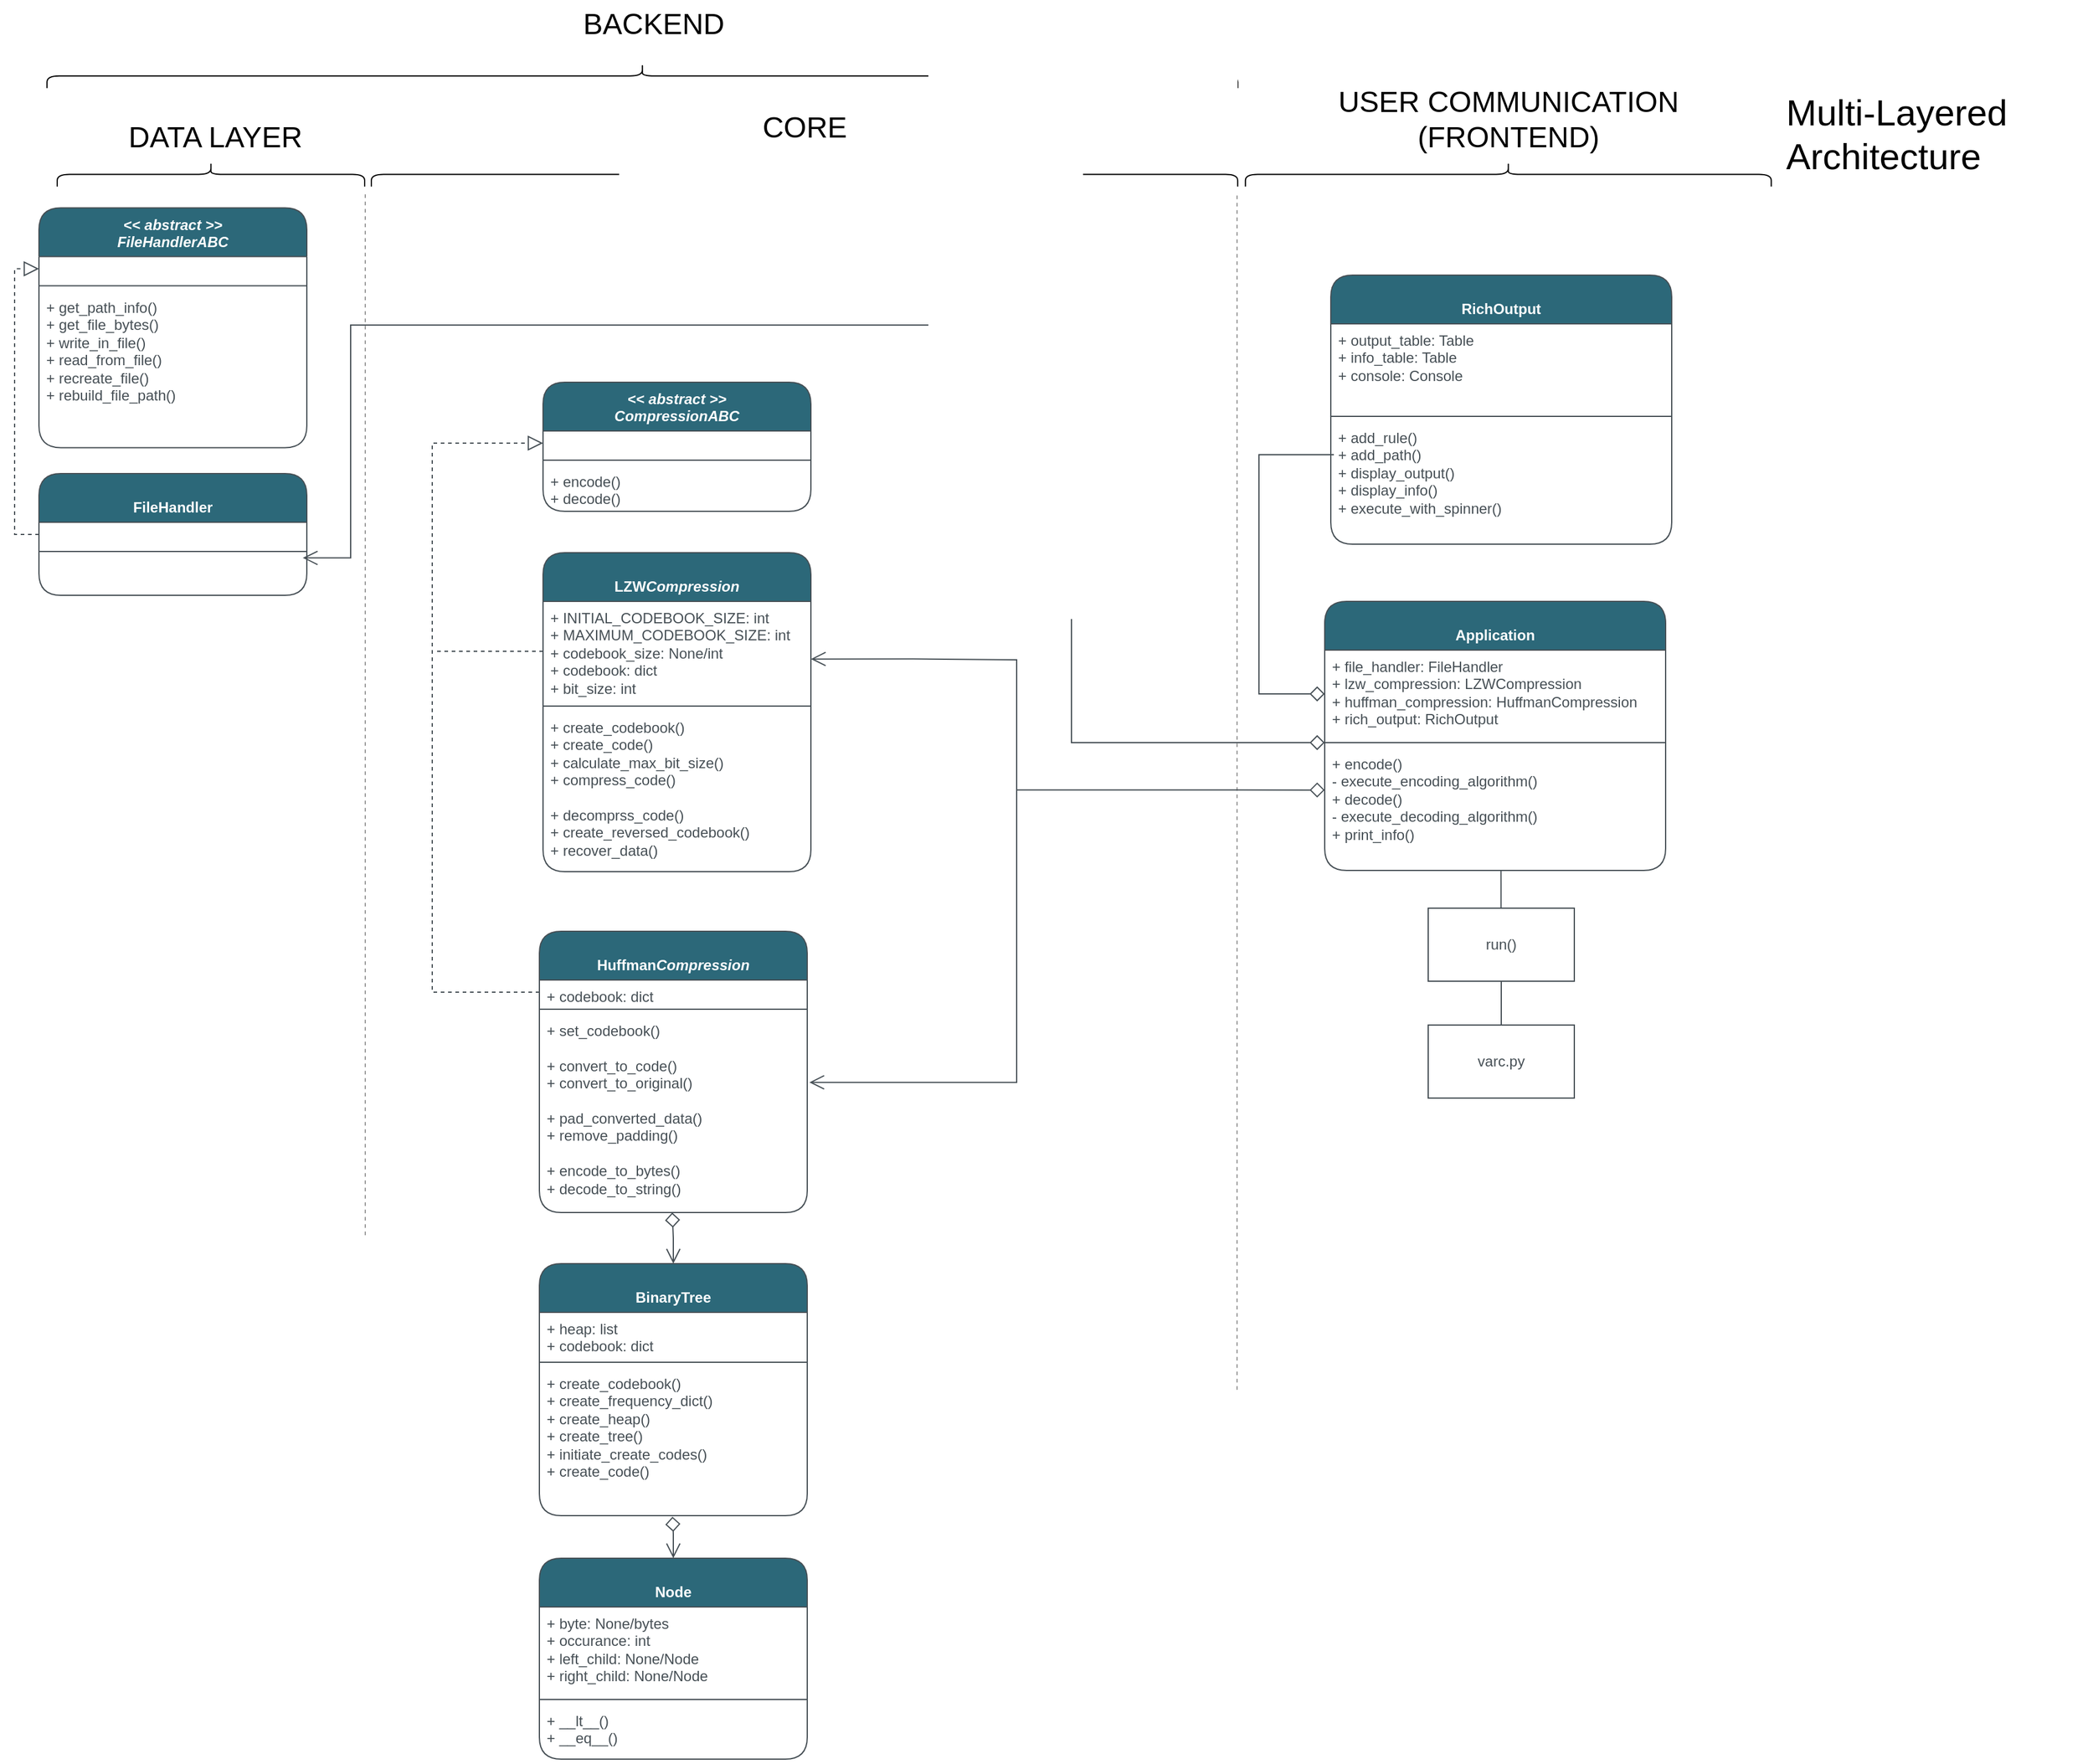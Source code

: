 <mxfile version="22.1.16" type="device">
  <diagram name="Page-1" id="dC8sB8LTiM5v0IOeK6bp">
    <mxGraphModel dx="4160" dy="1887" grid="0" gridSize="10" guides="1" tooltips="1" connect="1" arrows="1" fold="1" page="0" pageScale="1" pageWidth="850" pageHeight="1100" math="0" shadow="0">
      <root>
        <mxCell id="0" />
        <mxCell id="1" parent="0" />
        <mxCell id="yN8mX1wbEfo4K8Nz7WSZ-1" value="&lt;i&gt;&amp;lt;&amp;lt; abstract &amp;gt;&amp;gt;&lt;br&gt;CompressionABC&lt;/i&gt;" style="swimlane;fontStyle=1;align=center;verticalAlign=top;childLayout=stackLayout;horizontal=1;startSize=40;horizontalStack=0;resizeParent=1;resizeParentMax=0;resizeLast=0;collapsible=1;marginBottom=0;whiteSpace=wrap;html=1;strokeColor=#464F55;fontColor=#FFFFFF;fillColor=#2C6879;rounded=1;labelBackgroundColor=none;" parent="1" vertex="1">
          <mxGeometry x="-1382" y="142" width="220" height="106" as="geometry">
            <mxRectangle x="299" y="276" width="120" height="40" as="alternateBounds" />
          </mxGeometry>
        </mxCell>
        <mxCell id="yN8mX1wbEfo4K8Nz7WSZ-2" value="&amp;nbsp;" style="text;strokeColor=none;fillColor=none;align=left;verticalAlign=top;spacingLeft=4;spacingRight=4;overflow=hidden;rotatable=0;points=[[0,0.5],[1,0.5]];portConstraint=eastwest;whiteSpace=wrap;html=1;fontColor=#464F55;rounded=1;labelBackgroundColor=none;" parent="yN8mX1wbEfo4K8Nz7WSZ-1" vertex="1">
          <mxGeometry y="40" width="220" height="20" as="geometry" />
        </mxCell>
        <mxCell id="yN8mX1wbEfo4K8Nz7WSZ-3" value="" style="line;strokeWidth=1;fillColor=none;align=left;verticalAlign=middle;spacingTop=-1;spacingLeft=3;spacingRight=3;rotatable=0;labelPosition=right;points=[];portConstraint=eastwest;strokeColor=#464F55;fontColor=#1A1A1A;rounded=1;labelBackgroundColor=none;" parent="yN8mX1wbEfo4K8Nz7WSZ-1" vertex="1">
          <mxGeometry y="60" width="220" height="8" as="geometry" />
        </mxCell>
        <mxCell id="yN8mX1wbEfo4K8Nz7WSZ-4" value="+ encode()&lt;br&gt;+ decode()" style="text;strokeColor=none;fillColor=none;align=left;verticalAlign=top;spacingLeft=4;spacingRight=4;overflow=hidden;rotatable=0;points=[[0,0.5],[1,0.5]];portConstraint=eastwest;whiteSpace=wrap;html=1;fontColor=#464F55;rounded=1;labelBackgroundColor=none;" parent="yN8mX1wbEfo4K8Nz7WSZ-1" vertex="1">
          <mxGeometry y="68" width="220" height="38" as="geometry" />
        </mxCell>
        <mxCell id="yN8mX1wbEfo4K8Nz7WSZ-5" value="" style="endArrow=none;dashed=1;html=1;rounded=0;opacity=40;" parent="1" edge="1">
          <mxGeometry width="50" height="50" relative="1" as="geometry">
            <mxPoint x="-1528" y="1016.62" as="sourcePoint" />
            <mxPoint x="-1528" y="-13.38" as="targetPoint" />
          </mxGeometry>
        </mxCell>
        <mxCell id="yN8mX1wbEfo4K8Nz7WSZ-6" value="" style="endArrow=none;dashed=1;html=1;rounded=0;opacity=40;" parent="1" edge="1">
          <mxGeometry width="50" height="50" relative="1" as="geometry">
            <mxPoint x="-812" y="969.62" as="sourcePoint" />
            <mxPoint x="-812" y="-13.38" as="targetPoint" />
          </mxGeometry>
        </mxCell>
        <mxCell id="yN8mX1wbEfo4K8Nz7WSZ-11" value="&lt;br&gt;LZW&lt;i style=&quot;border-color: var(--border-color);&quot;&gt;Compression&lt;/i&gt;" style="swimlane;fontStyle=1;align=center;verticalAlign=top;childLayout=stackLayout;horizontal=1;startSize=40;horizontalStack=0;resizeParent=1;resizeParentMax=0;resizeLast=0;collapsible=1;marginBottom=0;whiteSpace=wrap;html=1;strokeColor=#464F55;fontColor=#FFFFFF;fillColor=#2C6879;rounded=1;labelBackgroundColor=none;" parent="1" vertex="1">
          <mxGeometry x="-1382" y="282" width="220" height="262" as="geometry">
            <mxRectangle x="299" y="276" width="120" height="40" as="alternateBounds" />
          </mxGeometry>
        </mxCell>
        <mxCell id="yN8mX1wbEfo4K8Nz7WSZ-30" style="edgeStyle=orthogonalEdgeStyle;rounded=0;orthogonalLoop=1;jettySize=auto;html=1;exitX=0;exitY=0.5;exitDx=0;exitDy=0;endArrow=none;endFill=0;dashed=1;strokeColor=#464F55;" parent="yN8mX1wbEfo4K8Nz7WSZ-11" source="yN8mX1wbEfo4K8Nz7WSZ-12" edge="1">
          <mxGeometry relative="1" as="geometry">
            <mxPoint x="-88" y="81" as="targetPoint" />
          </mxGeometry>
        </mxCell>
        <mxCell id="YMNnF1_kSBJPY39AivQV-12" style="edgeStyle=orthogonalEdgeStyle;rounded=0;orthogonalLoop=1;jettySize=auto;html=1;exitX=1;exitY=0.577;exitDx=0;exitDy=0;endArrow=none;endFill=0;endSize=10;startSize=10;startArrow=open;startFill=0;exitPerimeter=0;strokeColor=#464F55;" parent="yN8mX1wbEfo4K8Nz7WSZ-11" source="yN8mX1wbEfo4K8Nz7WSZ-12" edge="1">
          <mxGeometry relative="1" as="geometry">
            <mxPoint x="389" y="195" as="targetPoint" />
            <Array as="points">
              <mxPoint x="304" y="87" />
              <mxPoint x="389" y="88" />
            </Array>
          </mxGeometry>
        </mxCell>
        <mxCell id="yN8mX1wbEfo4K8Nz7WSZ-12" value="+&amp;nbsp;INITIAL_CODEBOOK_SIZE: int&lt;br&gt;+&amp;nbsp;MAXIMUM_CODEBOOK_SIZE: int&lt;br&gt;+&amp;nbsp;codebook_size: None/int&lt;br&gt;+&amp;nbsp;codebook: dict&lt;br&gt;+ bit_size: int" style="text;strokeColor=none;fillColor=none;align=left;verticalAlign=top;spacingLeft=4;spacingRight=4;overflow=hidden;rotatable=0;points=[[0,0.5],[1,0.5]];portConstraint=eastwest;whiteSpace=wrap;html=1;fontColor=#464F55;rounded=1;labelBackgroundColor=none;" parent="yN8mX1wbEfo4K8Nz7WSZ-11" vertex="1">
          <mxGeometry y="40" width="220" height="82" as="geometry" />
        </mxCell>
        <mxCell id="yN8mX1wbEfo4K8Nz7WSZ-13" value="" style="line;strokeWidth=1;fillColor=none;align=left;verticalAlign=middle;spacingTop=-1;spacingLeft=3;spacingRight=3;rotatable=0;labelPosition=right;points=[];portConstraint=eastwest;strokeColor=#464F55;fontColor=#1A1A1A;rounded=1;labelBackgroundColor=none;" parent="yN8mX1wbEfo4K8Nz7WSZ-11" vertex="1">
          <mxGeometry y="122" width="220" height="8" as="geometry" />
        </mxCell>
        <mxCell id="yN8mX1wbEfo4K8Nz7WSZ-14" value="+ create_codebook()&lt;br&gt;+ create_code()&lt;br&gt;+ calculate_max_bit_size()&lt;br&gt;+ compress_code()&lt;br&gt;&lt;br&gt;+ decomprss_code()&lt;br&gt;+ create_reversed_codebook()&lt;br&gt;+ recover_data()" style="text;strokeColor=none;fillColor=none;align=left;verticalAlign=top;spacingLeft=4;spacingRight=4;overflow=hidden;rotatable=0;points=[[0,0.5],[1,0.5]];portConstraint=eastwest;whiteSpace=wrap;html=1;fontColor=#464F55;rounded=1;labelBackgroundColor=none;" parent="yN8mX1wbEfo4K8Nz7WSZ-11" vertex="1">
          <mxGeometry y="130" width="220" height="132" as="geometry" />
        </mxCell>
        <mxCell id="yN8mX1wbEfo4K8Nz7WSZ-29" style="edgeStyle=orthogonalEdgeStyle;rounded=0;orthogonalLoop=1;jettySize=auto;html=1;entryX=0;entryY=0.5;entryDx=0;entryDy=0;exitX=0;exitY=0.5;exitDx=0;exitDy=0;endArrow=block;endFill=0;dashed=1;endSize=10;startSize=10;strokeColor=#464F55;" parent="1" source="yN8mX1wbEfo4K8Nz7WSZ-16" target="yN8mX1wbEfo4K8Nz7WSZ-2" edge="1">
          <mxGeometry relative="1" as="geometry">
            <Array as="points">
              <mxPoint x="-1473" y="643" />
              <mxPoint x="-1473" y="192" />
            </Array>
          </mxGeometry>
        </mxCell>
        <mxCell id="yN8mX1wbEfo4K8Nz7WSZ-15" value="&lt;br&gt;Huffman&lt;i style=&quot;border-color: var(--border-color);&quot;&gt;Compression&lt;/i&gt;" style="swimlane;fontStyle=1;align=center;verticalAlign=top;childLayout=stackLayout;horizontal=1;startSize=40;horizontalStack=0;resizeParent=1;resizeParentMax=0;resizeLast=0;collapsible=1;marginBottom=0;whiteSpace=wrap;html=1;strokeColor=#464F55;fontColor=#FFFFFF;fillColor=#2C6879;rounded=1;labelBackgroundColor=none;" parent="1" vertex="1">
          <mxGeometry x="-1385" y="593" width="220" height="231" as="geometry">
            <mxRectangle x="299" y="276" width="120" height="40" as="alternateBounds" />
          </mxGeometry>
        </mxCell>
        <mxCell id="yN8mX1wbEfo4K8Nz7WSZ-16" value="+ codebook: dict" style="text;strokeColor=none;fillColor=none;align=left;verticalAlign=top;spacingLeft=4;spacingRight=4;overflow=hidden;rotatable=0;points=[[0,0.5],[1,0.5]];portConstraint=eastwest;whiteSpace=wrap;html=1;fontColor=#464F55;rounded=1;labelBackgroundColor=none;" parent="yN8mX1wbEfo4K8Nz7WSZ-15" vertex="1">
          <mxGeometry y="40" width="220" height="20" as="geometry" />
        </mxCell>
        <mxCell id="yN8mX1wbEfo4K8Nz7WSZ-17" value="" style="line;strokeWidth=1;fillColor=none;align=left;verticalAlign=middle;spacingTop=-1;spacingLeft=3;spacingRight=3;rotatable=0;labelPosition=right;points=[];portConstraint=eastwest;strokeColor=#464F55;fontColor=#1A1A1A;rounded=1;labelBackgroundColor=none;" parent="yN8mX1wbEfo4K8Nz7WSZ-15" vertex="1">
          <mxGeometry y="60" width="220" height="8" as="geometry" />
        </mxCell>
        <mxCell id="yN8mX1wbEfo4K8Nz7WSZ-18" value="+&amp;nbsp;set_codebook()&lt;br&gt;&lt;br&gt;+&amp;nbsp;convert_to_code()&lt;br&gt;+&amp;nbsp;convert_to_original()&lt;br&gt;&lt;br&gt;+&amp;nbsp;pad_converted_data()&lt;br&gt;+&amp;nbsp;remove_padding()&lt;br&gt;&lt;br&gt;+ encode_to_bytes()&lt;br&gt;+&amp;nbsp;decode_to_string()" style="text;strokeColor=none;fillColor=none;align=left;verticalAlign=top;spacingLeft=4;spacingRight=4;overflow=hidden;rotatable=0;points=[[0,0.5],[1,0.5]];portConstraint=eastwest;whiteSpace=wrap;html=1;fontColor=#464F55;rounded=1;labelBackgroundColor=none;" parent="yN8mX1wbEfo4K8Nz7WSZ-15" vertex="1">
          <mxGeometry y="68" width="220" height="163" as="geometry" />
        </mxCell>
        <mxCell id="yN8mX1wbEfo4K8Nz7WSZ-33" value="&lt;br&gt;FileHandler" style="swimlane;fontStyle=1;align=center;verticalAlign=top;childLayout=stackLayout;horizontal=1;startSize=40;horizontalStack=0;resizeParent=1;resizeParentMax=0;resizeLast=0;collapsible=1;marginBottom=0;whiteSpace=wrap;html=1;strokeColor=#464F55;fontColor=#FFFFFF;fillColor=#2C6879;rounded=1;labelBackgroundColor=none;" parent="1" vertex="1">
          <mxGeometry x="-1796" y="217" width="220" height="100" as="geometry">
            <mxRectangle x="299" y="276" width="120" height="40" as="alternateBounds" />
          </mxGeometry>
        </mxCell>
        <mxCell id="yN8mX1wbEfo4K8Nz7WSZ-34" value="&amp;nbsp;" style="text;strokeColor=none;fillColor=none;align=left;verticalAlign=top;spacingLeft=4;spacingRight=4;overflow=hidden;rotatable=0;points=[[0,0.5],[1,0.5]];portConstraint=eastwest;whiteSpace=wrap;html=1;fontColor=#464F55;rounded=1;labelBackgroundColor=none;" parent="yN8mX1wbEfo4K8Nz7WSZ-33" vertex="1">
          <mxGeometry y="40" width="220" height="20" as="geometry" />
        </mxCell>
        <mxCell id="yN8mX1wbEfo4K8Nz7WSZ-35" value="" style="line;strokeWidth=1;fillColor=none;align=left;verticalAlign=middle;spacingTop=-1;spacingLeft=3;spacingRight=3;rotatable=0;labelPosition=right;points=[];portConstraint=eastwest;strokeColor=#464F55;fontColor=#1A1A1A;rounded=1;labelBackgroundColor=none;" parent="yN8mX1wbEfo4K8Nz7WSZ-33" vertex="1">
          <mxGeometry y="60" width="220" height="8" as="geometry" />
        </mxCell>
        <mxCell id="yN8mX1wbEfo4K8Nz7WSZ-36" value="&amp;nbsp;" style="text;strokeColor=none;fillColor=none;align=left;verticalAlign=top;spacingLeft=4;spacingRight=4;overflow=hidden;rotatable=0;points=[[0,0.5],[1,0.5]];portConstraint=eastwest;whiteSpace=wrap;html=1;fontColor=#464F55;rounded=1;labelBackgroundColor=none;" parent="yN8mX1wbEfo4K8Nz7WSZ-33" vertex="1">
          <mxGeometry y="68" width="220" height="32" as="geometry" />
        </mxCell>
        <mxCell id="aZK4S6DxadD1nDz1rjE1-4" style="edgeStyle=orthogonalEdgeStyle;rounded=0;orthogonalLoop=1;jettySize=auto;html=1;entryX=0.5;entryY=1;entryDx=0;entryDy=0;endArrow=none;endFill=0;strokeColor=#464F55;" edge="1" parent="1" source="yN8mX1wbEfo4K8Nz7WSZ-63" target="aZK4S6DxadD1nDz1rjE1-1">
          <mxGeometry relative="1" as="geometry" />
        </mxCell>
        <mxCell id="yN8mX1wbEfo4K8Nz7WSZ-63" value="&lt;font color=&quot;#464f55&quot;&gt;varc.py&lt;/font&gt;" style="rounded=0;whiteSpace=wrap;html=1;strokeColor=#464F55;" parent="1" vertex="1">
          <mxGeometry x="-655" y="670" width="120" height="60" as="geometry" />
        </mxCell>
        <mxCell id="yN8mX1wbEfo4K8Nz7WSZ-74" value="&lt;span style=&quot;font-size: 24px;&quot;&gt;DATA LAYER&lt;/span&gt;" style="text;html=1;strokeColor=none;fillColor=none;align=center;verticalAlign=middle;whiteSpace=wrap;rounded=0;" parent="1" vertex="1">
          <mxGeometry x="-1756" y="-78.75" width="210" height="40" as="geometry" />
        </mxCell>
        <mxCell id="yN8mX1wbEfo4K8Nz7WSZ-75" value="" style="shape=curlyBracket;whiteSpace=wrap;html=1;rounded=1;flipH=1;labelPosition=right;verticalLabelPosition=middle;align=left;verticalAlign=middle;rotation=-90;" parent="1" vertex="1">
          <mxGeometry x="-1664.75" y="-155" width="20" height="252.5" as="geometry" />
        </mxCell>
        <mxCell id="yN8mX1wbEfo4K8Nz7WSZ-76" value="&lt;span style=&quot;font-size: 24px;&quot;&gt;CORE&lt;/span&gt;" style="text;html=1;strokeColor=none;fillColor=none;align=center;verticalAlign=middle;whiteSpace=wrap;rounded=0;" parent="1" vertex="1">
          <mxGeometry x="-1272.23" y="-87" width="210" height="40" as="geometry" />
        </mxCell>
        <mxCell id="yN8mX1wbEfo4K8Nz7WSZ-77" value="" style="shape=curlyBracket;whiteSpace=wrap;html=1;rounded=1;flipH=1;labelPosition=right;verticalLabelPosition=middle;align=left;verticalAlign=middle;rotation=-90;" parent="1" vertex="1">
          <mxGeometry x="-1177.23" y="-384.51" width="20" height="711.55" as="geometry" />
        </mxCell>
        <mxCell id="yN8mX1wbEfo4K8Nz7WSZ-78" value="&lt;span style=&quot;font-size: 24px;&quot;&gt;USER COMMUNICATION&lt;br&gt;(FRONTEND)&lt;br&gt;&lt;/span&gt;" style="text;html=1;strokeColor=none;fillColor=none;align=center;verticalAlign=middle;whiteSpace=wrap;rounded=0;" parent="1" vertex="1">
          <mxGeometry x="-746.34" y="-94" width="314.31" height="40" as="geometry" />
        </mxCell>
        <mxCell id="yN8mX1wbEfo4K8Nz7WSZ-79" value="" style="shape=curlyBracket;whiteSpace=wrap;html=1;rounded=1;flipH=1;labelPosition=right;verticalLabelPosition=middle;align=left;verticalAlign=middle;rotation=-90;" parent="1" vertex="1">
          <mxGeometry x="-599.19" y="-244.7" width="20" height="431.88" as="geometry" />
        </mxCell>
        <mxCell id="yN8mX1wbEfo4K8Nz7WSZ-80" value="&lt;span style=&quot;font-size: 24px;&quot;&gt;BACKEND&lt;/span&gt;" style="text;html=1;strokeColor=none;fillColor=none;align=center;verticalAlign=middle;whiteSpace=wrap;rounded=0;" parent="1" vertex="1">
          <mxGeometry x="-1396" y="-172" width="210" height="40" as="geometry" />
        </mxCell>
        <mxCell id="yN8mX1wbEfo4K8Nz7WSZ-81" value="" style="shape=curlyBracket;whiteSpace=wrap;html=1;rounded=1;flipH=1;labelPosition=right;verticalLabelPosition=middle;align=left;verticalAlign=middle;rotation=-90;" parent="1" vertex="1">
          <mxGeometry x="-1310.38" y="-598.63" width="20" height="978" as="geometry" />
        </mxCell>
        <mxCell id="YMNnF1_kSBJPY39AivQV-1" value="&lt;br&gt;Application" style="swimlane;fontStyle=1;align=center;verticalAlign=top;childLayout=stackLayout;horizontal=1;startSize=40;horizontalStack=0;resizeParent=1;resizeParentMax=0;resizeLast=0;collapsible=1;marginBottom=0;whiteSpace=wrap;html=1;strokeColor=#464F55;fontColor=#FFFFFF;fillColor=#2C6879;rounded=1;labelBackgroundColor=none;" parent="1" vertex="1">
          <mxGeometry x="-740" y="322" width="280" height="221" as="geometry">
            <mxRectangle x="299" y="276" width="120" height="40" as="alternateBounds" />
          </mxGeometry>
        </mxCell>
        <mxCell id="YMNnF1_kSBJPY39AivQV-2" value="+&amp;nbsp;file_handler: FileHandler&lt;br&gt;+ lzw_compression: LZWCompression&lt;br&gt;+ huffman_compression: HuffmanCompression&lt;br&gt;+ rich_output: RichOutput" style="text;strokeColor=none;fillColor=none;align=left;verticalAlign=top;spacingLeft=4;spacingRight=4;overflow=hidden;rotatable=0;points=[[0,0.5],[1,0.5]];portConstraint=eastwest;whiteSpace=wrap;html=1;fontColor=#464F55;rounded=1;labelBackgroundColor=none;" parent="YMNnF1_kSBJPY39AivQV-1" vertex="1">
          <mxGeometry y="40" width="280" height="72" as="geometry" />
        </mxCell>
        <mxCell id="YMNnF1_kSBJPY39AivQV-3" value="" style="line;strokeWidth=1;fillColor=none;align=left;verticalAlign=middle;spacingTop=-1;spacingLeft=3;spacingRight=3;rotatable=0;labelPosition=right;points=[];portConstraint=eastwest;strokeColor=#464F55;fontColor=#1A1A1A;rounded=1;labelBackgroundColor=none;" parent="YMNnF1_kSBJPY39AivQV-1" vertex="1">
          <mxGeometry y="112" width="280" height="8" as="geometry" />
        </mxCell>
        <mxCell id="YMNnF1_kSBJPY39AivQV-4" value="+ encode()&lt;br&gt;- execute_encoding_algorithm()&lt;br&gt;+ decode()&lt;br&gt;-&amp;nbsp;execute_decoding_algorithm()&lt;br&gt;+ print_info()" style="text;strokeColor=none;fillColor=none;align=left;verticalAlign=top;spacingLeft=4;spacingRight=4;overflow=hidden;rotatable=0;points=[[0,0.5],[1,0.5]];portConstraint=eastwest;whiteSpace=wrap;html=1;fontColor=#464F55;rounded=1;labelBackgroundColor=none;" parent="YMNnF1_kSBJPY39AivQV-1" vertex="1">
          <mxGeometry y="120" width="280" height="101" as="geometry" />
        </mxCell>
        <mxCell id="YMNnF1_kSBJPY39AivQV-15" style="edgeStyle=orthogonalEdgeStyle;rounded=0;orthogonalLoop=1;jettySize=auto;html=1;endArrow=diamond;endFill=0;endSize=10;startSize=10;startArrow=open;startFill=0;exitX=0.985;exitY=0.04;exitDx=0;exitDy=0;exitPerimeter=0;strokeColor=#464F55;" parent="1" source="yN8mX1wbEfo4K8Nz7WSZ-36" edge="1">
          <mxGeometry relative="1" as="geometry">
            <Array as="points">
              <mxPoint x="-1540" y="286" />
              <mxPoint x="-1540" y="95" />
              <mxPoint x="-948" y="95" />
              <mxPoint x="-948" y="438" />
            </Array>
            <mxPoint x="-740" y="438" as="targetPoint" />
          </mxGeometry>
        </mxCell>
        <mxCell id="YMNnF1_kSBJPY39AivQV-16" value="Multi-Layered&#xa;Architecture" style="text;whiteSpace=wrap;fontSize=30;" parent="1" vertex="1">
          <mxGeometry x="-363" y="-104.12" width="253" height="90.75" as="geometry" />
        </mxCell>
        <mxCell id="YMNnF1_kSBJPY39AivQV-20" value="&lt;i style=&quot;border-color: var(--border-color);&quot;&gt;&amp;lt;&amp;lt; abstract &amp;gt;&amp;gt;&lt;/i&gt;&lt;br&gt;&lt;i&gt;FileHandlerABC&lt;/i&gt;" style="swimlane;fontStyle=1;align=center;verticalAlign=top;childLayout=stackLayout;horizontal=1;startSize=40;horizontalStack=0;resizeParent=1;resizeParentMax=0;resizeLast=0;collapsible=1;marginBottom=0;whiteSpace=wrap;html=1;strokeColor=#464F55;fontColor=#FFFFFF;fillColor=#2C6879;rounded=1;labelBackgroundColor=none;" parent="1" vertex="1">
          <mxGeometry x="-1796" y="-1.25" width="220" height="197" as="geometry">
            <mxRectangle x="299" y="276" width="120" height="40" as="alternateBounds" />
          </mxGeometry>
        </mxCell>
        <mxCell id="YMNnF1_kSBJPY39AivQV-21" value="&amp;nbsp;" style="text;strokeColor=none;fillColor=none;align=left;verticalAlign=top;spacingLeft=4;spacingRight=4;overflow=hidden;rotatable=0;points=[[0,0.5],[1,0.5]];portConstraint=eastwest;whiteSpace=wrap;html=1;fontColor=#464F55;rounded=1;labelBackgroundColor=none;" parent="YMNnF1_kSBJPY39AivQV-20" vertex="1">
          <mxGeometry y="40" width="220" height="20" as="geometry" />
        </mxCell>
        <mxCell id="YMNnF1_kSBJPY39AivQV-22" value="" style="line;strokeWidth=1;fillColor=none;align=left;verticalAlign=middle;spacingTop=-1;spacingLeft=3;spacingRight=3;rotatable=0;labelPosition=right;points=[];portConstraint=eastwest;strokeColor=#464F55;fontColor=#1A1A1A;rounded=1;labelBackgroundColor=none;" parent="YMNnF1_kSBJPY39AivQV-20" vertex="1">
          <mxGeometry y="60" width="220" height="8" as="geometry" />
        </mxCell>
        <mxCell id="YMNnF1_kSBJPY39AivQV-23" value="+&amp;nbsp;get_path_info()&lt;br&gt;+ get_file_bytes()&lt;br&gt;+ write_in_file()&lt;br&gt;+ read_from_file()&lt;br&gt;+ recreate_file()&lt;br&gt;+ rebuild_file_path()" style="text;strokeColor=none;fillColor=none;align=left;verticalAlign=top;spacingLeft=4;spacingRight=4;overflow=hidden;rotatable=0;points=[[0,0.5],[1,0.5]];portConstraint=eastwest;whiteSpace=wrap;html=1;fontColor=#464F55;rounded=1;labelBackgroundColor=none;" parent="YMNnF1_kSBJPY39AivQV-20" vertex="1">
          <mxGeometry y="68" width="220" height="129" as="geometry" />
        </mxCell>
        <mxCell id="YMNnF1_kSBJPY39AivQV-24" style="edgeStyle=orthogonalEdgeStyle;rounded=0;orthogonalLoop=1;jettySize=auto;html=1;exitX=0;exitY=0.5;exitDx=0;exitDy=0;entryX=0;entryY=0.5;entryDx=0;entryDy=0;endArrow=block;endFill=0;dashed=1;endSize=10;startSize=10;strokeColor=#464F55;" parent="1" source="yN8mX1wbEfo4K8Nz7WSZ-34" target="YMNnF1_kSBJPY39AivQV-21" edge="1">
          <mxGeometry relative="1" as="geometry" />
        </mxCell>
        <mxCell id="YMNnF1_kSBJPY39AivQV-13" style="edgeStyle=orthogonalEdgeStyle;rounded=0;orthogonalLoop=1;jettySize=auto;html=1;endArrow=diamond;endFill=0;endSize=10;startSize=10;startArrow=open;startFill=0;entryX=0;entryY=0.346;entryDx=0;entryDy=0;entryPerimeter=0;exitX=1.008;exitY=0.344;exitDx=0;exitDy=0;exitPerimeter=0;strokeColor=#464F55;" parent="1" source="yN8mX1wbEfo4K8Nz7WSZ-18" target="YMNnF1_kSBJPY39AivQV-4" edge="1">
          <mxGeometry relative="1" as="geometry">
            <mxPoint x="-1010.429" y="428.429" as="targetPoint" />
            <Array as="points">
              <mxPoint x="-993" y="717" />
              <mxPoint x="-993" y="477" />
            </Array>
            <mxPoint x="-1165" y="610" as="sourcePoint" />
          </mxGeometry>
        </mxCell>
        <mxCell id="l79x1VMeLkTDuMIe-8M3-12" style="edgeStyle=orthogonalEdgeStyle;rounded=0;orthogonalLoop=1;jettySize=auto;html=1;entryX=0.496;entryY=1;entryDx=0;entryDy=0;entryPerimeter=0;endArrow=diamond;endFill=0;startArrow=open;startFill=0;endSize=10;startSize=10;strokeColor=#464F55;" parent="1" source="l79x1VMeLkTDuMIe-8M3-8" target="yN8mX1wbEfo4K8Nz7WSZ-18" edge="1">
          <mxGeometry relative="1" as="geometry" />
        </mxCell>
        <mxCell id="l79x1VMeLkTDuMIe-8M3-8" value="&lt;br&gt;BinaryTree" style="swimlane;fontStyle=1;align=center;verticalAlign=top;childLayout=stackLayout;horizontal=1;startSize=40;horizontalStack=0;resizeParent=1;resizeParentMax=0;resizeLast=0;collapsible=1;marginBottom=0;whiteSpace=wrap;html=1;strokeColor=#464F55;fontColor=#FFFFFF;fillColor=#2C6879;rounded=1;labelBackgroundColor=none;" parent="1" vertex="1">
          <mxGeometry x="-1385" y="866" width="220" height="207" as="geometry">
            <mxRectangle x="299" y="276" width="120" height="40" as="alternateBounds" />
          </mxGeometry>
        </mxCell>
        <mxCell id="l79x1VMeLkTDuMIe-8M3-9" value="+ heap: list&lt;br&gt;+ codebook: dict" style="text;strokeColor=none;fillColor=none;align=left;verticalAlign=top;spacingLeft=4;spacingRight=4;overflow=hidden;rotatable=0;points=[[0,0.5],[1,0.5]];portConstraint=eastwest;whiteSpace=wrap;html=1;fontColor=#464F55;rounded=1;labelBackgroundColor=none;" parent="l79x1VMeLkTDuMIe-8M3-8" vertex="1">
          <mxGeometry y="40" width="220" height="37" as="geometry" />
        </mxCell>
        <mxCell id="l79x1VMeLkTDuMIe-8M3-10" value="" style="line;strokeWidth=1;fillColor=none;align=left;verticalAlign=middle;spacingTop=-1;spacingLeft=3;spacingRight=3;rotatable=0;labelPosition=right;points=[];portConstraint=eastwest;strokeColor=#464F55;fontColor=#1A1A1A;rounded=1;labelBackgroundColor=none;" parent="l79x1VMeLkTDuMIe-8M3-8" vertex="1">
          <mxGeometry y="77" width="220" height="8" as="geometry" />
        </mxCell>
        <mxCell id="l79x1VMeLkTDuMIe-8M3-11" value="+ create_codebook()&lt;br&gt;+&amp;nbsp;create_frequency_dict()&lt;br&gt;+&amp;nbsp;create_heap()&lt;br&gt;+&amp;nbsp;create_tree()&lt;br&gt;+&amp;nbsp;initiate_create_codes()&lt;br&gt;+ create_code()" style="text;strokeColor=none;fillColor=none;align=left;verticalAlign=top;spacingLeft=4;spacingRight=4;overflow=hidden;rotatable=0;points=[[0,0.5],[1,0.5]];portConstraint=eastwest;whiteSpace=wrap;html=1;fontColor=#464F55;rounded=1;labelBackgroundColor=none;" parent="l79x1VMeLkTDuMIe-8M3-8" vertex="1">
          <mxGeometry y="85" width="220" height="122" as="geometry" />
        </mxCell>
        <mxCell id="OLxVMlI60qeMJtvaZg62-1" value="&lt;br&gt;Node" style="swimlane;fontStyle=1;align=center;verticalAlign=top;childLayout=stackLayout;horizontal=1;startSize=40;horizontalStack=0;resizeParent=1;resizeParentMax=0;resizeLast=0;collapsible=1;marginBottom=0;whiteSpace=wrap;html=1;strokeColor=#464F55;fontColor=#FFFFFF;fillColor=#2C6879;rounded=1;labelBackgroundColor=none;" parent="1" vertex="1">
          <mxGeometry x="-1385" y="1108" width="220" height="165" as="geometry">
            <mxRectangle x="299" y="276" width="120" height="40" as="alternateBounds" />
          </mxGeometry>
        </mxCell>
        <mxCell id="OLxVMlI60qeMJtvaZg62-2" value="+ byte: None/bytes&lt;br&gt;+ occurance: int&lt;br&gt;+ left_child: None/Node&lt;br&gt;+ right_child: None/Node" style="text;strokeColor=none;fillColor=none;align=left;verticalAlign=top;spacingLeft=4;spacingRight=4;overflow=hidden;rotatable=0;points=[[0,0.5],[1,0.5]];portConstraint=eastwest;whiteSpace=wrap;html=1;fontColor=#464F55;rounded=1;labelBackgroundColor=none;" parent="OLxVMlI60qeMJtvaZg62-1" vertex="1">
          <mxGeometry y="40" width="220" height="72" as="geometry" />
        </mxCell>
        <mxCell id="OLxVMlI60qeMJtvaZg62-3" value="" style="line;strokeWidth=1;fillColor=none;align=left;verticalAlign=middle;spacingTop=-1;spacingLeft=3;spacingRight=3;rotatable=0;labelPosition=right;points=[];portConstraint=eastwest;strokeColor=#464F55;fontColor=#1A1A1A;rounded=1;labelBackgroundColor=none;" parent="OLxVMlI60qeMJtvaZg62-1" vertex="1">
          <mxGeometry y="112" width="220" height="8" as="geometry" />
        </mxCell>
        <mxCell id="OLxVMlI60qeMJtvaZg62-4" value="+ __lt__()&lt;br&gt;+ __eq__()" style="text;strokeColor=none;fillColor=none;align=left;verticalAlign=top;spacingLeft=4;spacingRight=4;overflow=hidden;rotatable=0;points=[[0,0.5],[1,0.5]];portConstraint=eastwest;whiteSpace=wrap;html=1;fontColor=#464F55;rounded=1;labelBackgroundColor=none;" parent="OLxVMlI60qeMJtvaZg62-1" vertex="1">
          <mxGeometry y="120" width="220" height="45" as="geometry" />
        </mxCell>
        <mxCell id="OLxVMlI60qeMJtvaZg62-5" style="edgeStyle=orthogonalEdgeStyle;rounded=0;orthogonalLoop=1;jettySize=auto;html=1;entryX=0.497;entryY=1.007;entryDx=0;entryDy=0;entryPerimeter=0;endSize=10;startSize=10;endArrow=diamond;endFill=0;startArrow=open;startFill=0;strokeColor=#464F55;" parent="1" source="OLxVMlI60qeMJtvaZg62-1" target="l79x1VMeLkTDuMIe-8M3-11" edge="1">
          <mxGeometry relative="1" as="geometry">
            <Array as="points" />
          </mxGeometry>
        </mxCell>
        <mxCell id="aZK4S6DxadD1nDz1rjE1-1" value="&lt;font color=&quot;#464f55&quot;&gt;run()&lt;/font&gt;" style="rounded=0;whiteSpace=wrap;html=1;strokeColor=#464F55;" vertex="1" parent="1">
          <mxGeometry x="-655" y="574" width="120" height="60" as="geometry" />
        </mxCell>
        <mxCell id="aZK4S6DxadD1nDz1rjE1-3" style="edgeStyle=orthogonalEdgeStyle;rounded=0;orthogonalLoop=1;jettySize=auto;html=1;entryX=0.517;entryY=1.002;entryDx=0;entryDy=0;entryPerimeter=0;endArrow=none;endFill=0;strokeColor=#464F55;" edge="1" parent="1" source="aZK4S6DxadD1nDz1rjE1-1" target="YMNnF1_kSBJPY39AivQV-4">
          <mxGeometry relative="1" as="geometry">
            <Array as="points">
              <mxPoint x="-595" y="554" />
            </Array>
          </mxGeometry>
        </mxCell>
        <mxCell id="aZK4S6DxadD1nDz1rjE1-9" style="edgeStyle=orthogonalEdgeStyle;rounded=0;orthogonalLoop=1;jettySize=auto;html=1;entryX=0;entryY=0.5;entryDx=0;entryDy=0;exitX=0.009;exitY=0.272;exitDx=0;exitDy=0;exitPerimeter=0;endArrow=diamond;endFill=0;endSize=10;startSize=10;strokeColor=#464F55;" edge="1" parent="1" source="aZK4S6DxadD1nDz1rjE1-8" target="YMNnF1_kSBJPY39AivQV-2">
          <mxGeometry relative="1" as="geometry">
            <Array as="points">
              <mxPoint x="-794" y="201" />
              <mxPoint x="-794" y="398" />
            </Array>
          </mxGeometry>
        </mxCell>
        <mxCell id="aZK4S6DxadD1nDz1rjE1-5" value="&lt;br&gt;RichOutput" style="swimlane;fontStyle=1;align=center;verticalAlign=top;childLayout=stackLayout;horizontal=1;startSize=40;horizontalStack=0;resizeParent=1;resizeParentMax=0;resizeLast=0;collapsible=1;marginBottom=0;whiteSpace=wrap;html=1;strokeColor=#464F55;fontColor=#FFFFFF;fillColor=#2C6879;rounded=1;labelBackgroundColor=none;" vertex="1" parent="1">
          <mxGeometry x="-735" y="54" width="280" height="221" as="geometry">
            <mxRectangle x="299" y="276" width="120" height="40" as="alternateBounds" />
          </mxGeometry>
        </mxCell>
        <mxCell id="aZK4S6DxadD1nDz1rjE1-6" value="+&amp;nbsp;output_table: Table&lt;br&gt;+ info_table: Table&lt;br&gt;+ console: Console" style="text;strokeColor=none;fillColor=none;align=left;verticalAlign=top;spacingLeft=4;spacingRight=4;overflow=hidden;rotatable=0;points=[[0,0.5],[1,0.5]];portConstraint=eastwest;whiteSpace=wrap;html=1;fontColor=#464F55;rounded=1;labelBackgroundColor=none;" vertex="1" parent="aZK4S6DxadD1nDz1rjE1-5">
          <mxGeometry y="40" width="280" height="72" as="geometry" />
        </mxCell>
        <mxCell id="aZK4S6DxadD1nDz1rjE1-7" value="" style="line;strokeWidth=1;fillColor=none;align=left;verticalAlign=middle;spacingTop=-1;spacingLeft=3;spacingRight=3;rotatable=0;labelPosition=right;points=[];portConstraint=eastwest;strokeColor=#464F55;fontColor=#1A1A1A;rounded=1;labelBackgroundColor=none;" vertex="1" parent="aZK4S6DxadD1nDz1rjE1-5">
          <mxGeometry y="112" width="280" height="8" as="geometry" />
        </mxCell>
        <mxCell id="aZK4S6DxadD1nDz1rjE1-8" value="+ add_rule()&lt;br&gt;+ add_path()&lt;br&gt;+ display_output()&lt;br&gt;+ display_info()&lt;br&gt;+ execute_with_spinner()&lt;br&gt;" style="text;strokeColor=none;fillColor=none;align=left;verticalAlign=top;spacingLeft=4;spacingRight=4;overflow=hidden;rotatable=0;points=[[0,0.5],[1,0.5]];portConstraint=eastwest;whiteSpace=wrap;html=1;fontColor=#464F55;rounded=1;labelBackgroundColor=none;" vertex="1" parent="aZK4S6DxadD1nDz1rjE1-5">
          <mxGeometry y="120" width="280" height="101" as="geometry" />
        </mxCell>
      </root>
    </mxGraphModel>
  </diagram>
</mxfile>
